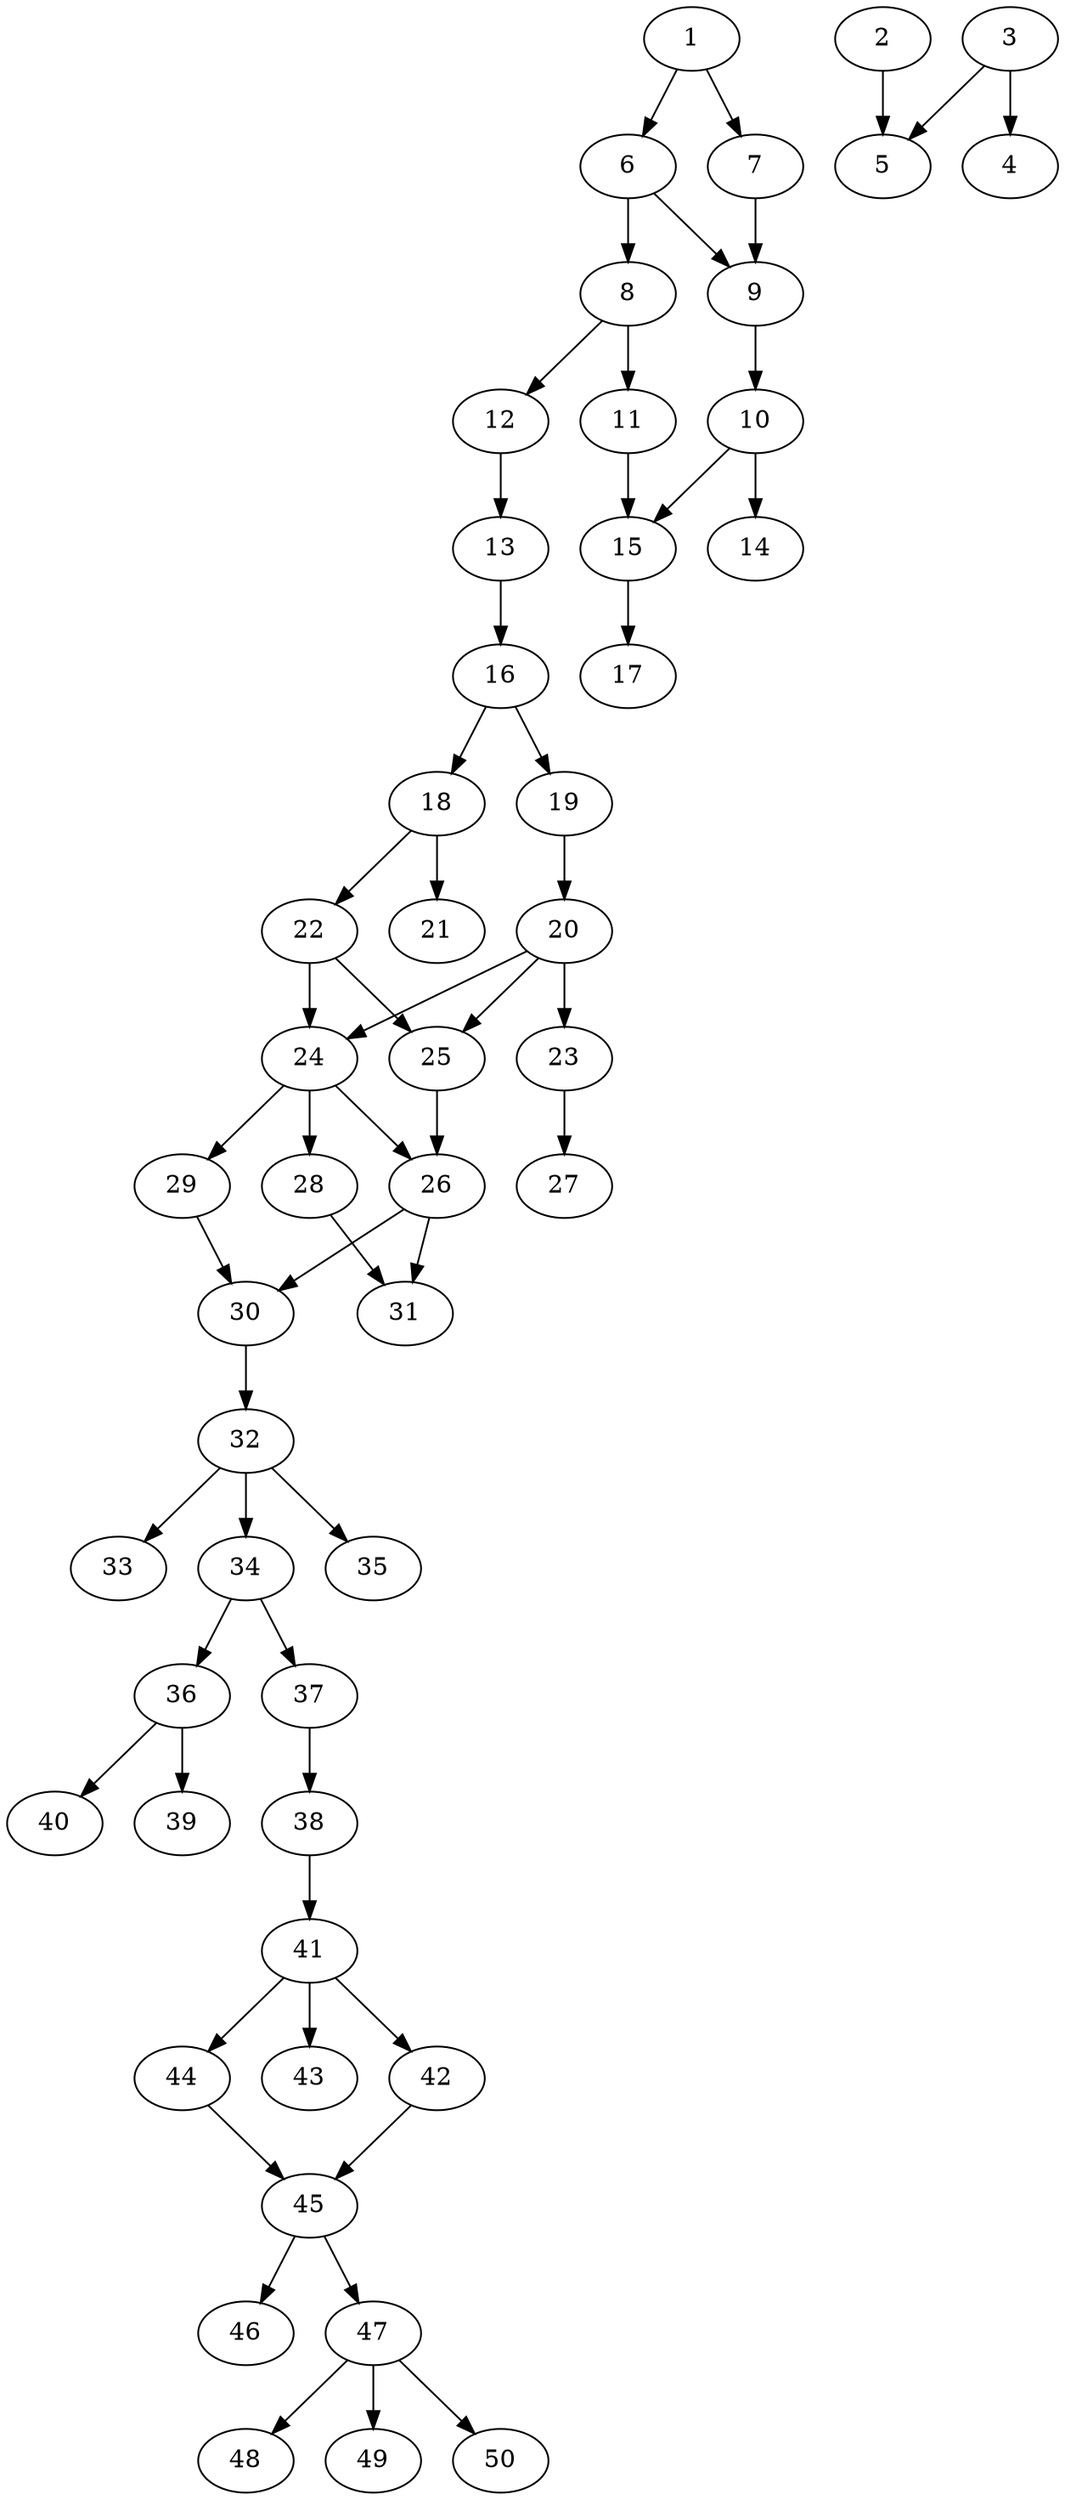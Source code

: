 // DAG automatically generated by daggen at Thu Oct  3 14:07:56 2019
// ./daggen --dot -n 50 --ccr 0.3 --fat 0.3 --regular 0.5 --density 0.5 --mindata 5242880 --maxdata 52428800 
digraph G {
  1 [size="143803733", alpha="0.19", expect_size="43141120"] 
  1 -> 6 [size ="43141120"]
  1 -> 7 [size ="43141120"]
  2 [size="115101013", alpha="0.01", expect_size="34530304"] 
  2 -> 5 [size ="34530304"]
  3 [size="64600747", alpha="0.13", expect_size="19380224"] 
  3 -> 4 [size ="19380224"]
  3 -> 5 [size ="19380224"]
  4 [size="94313813", alpha="0.09", expect_size="28294144"] 
  5 [size="68423680", alpha="0.01", expect_size="20527104"] 
  6 [size="170318507", alpha="0.06", expect_size="51095552"] 
  6 -> 8 [size ="51095552"]
  6 -> 9 [size ="51095552"]
  7 [size="129515520", alpha="0.03", expect_size="38854656"] 
  7 -> 9 [size ="38854656"]
  8 [size="172373333", alpha="0.17", expect_size="51712000"] 
  8 -> 11 [size ="51712000"]
  8 -> 12 [size ="51712000"]
  9 [size="69860693", alpha="0.19", expect_size="20958208"] 
  9 -> 10 [size ="20958208"]
  10 [size="38853973", alpha="0.08", expect_size="11656192"] 
  10 -> 14 [size ="11656192"]
  10 -> 15 [size ="11656192"]
  11 [size="36379307", alpha="0.05", expect_size="10913792"] 
  11 -> 15 [size ="10913792"]
  12 [size="24982187", alpha="0.05", expect_size="7494656"] 
  12 -> 13 [size ="7494656"]
  13 [size="36683093", alpha="0.06", expect_size="11004928"] 
  13 -> 16 [size ="11004928"]
  14 [size="142336000", alpha="0.05", expect_size="42700800"] 
  15 [size="52312747", alpha="0.11", expect_size="15693824"] 
  15 -> 17 [size ="15693824"]
  16 [size="61303467", alpha="0.01", expect_size="18391040"] 
  16 -> 18 [size ="18391040"]
  16 -> 19 [size ="18391040"]
  17 [size="104635733", alpha="0.02", expect_size="31390720"] 
  18 [size="128395947", alpha="0.04", expect_size="38518784"] 
  18 -> 21 [size ="38518784"]
  18 -> 22 [size ="38518784"]
  19 [size="101454507", alpha="0.19", expect_size="30436352"] 
  19 -> 20 [size ="30436352"]
  20 [size="93156693", alpha="0.16", expect_size="27947008"] 
  20 -> 23 [size ="27947008"]
  20 -> 24 [size ="27947008"]
  20 -> 25 [size ="27947008"]
  21 [size="152200533", alpha="0.09", expect_size="45660160"] 
  22 [size="33764693", alpha="0.15", expect_size="10129408"] 
  22 -> 24 [size ="10129408"]
  22 -> 25 [size ="10129408"]
  23 [size="74741760", alpha="0.07", expect_size="22422528"] 
  23 -> 27 [size ="22422528"]
  24 [size="118244693", alpha="0.08", expect_size="35473408"] 
  24 -> 26 [size ="35473408"]
  24 -> 28 [size ="35473408"]
  24 -> 29 [size ="35473408"]
  25 [size="160228693", alpha="0.16", expect_size="48068608"] 
  25 -> 26 [size ="48068608"]
  26 [size="92596907", alpha="0.03", expect_size="27779072"] 
  26 -> 30 [size ="27779072"]
  26 -> 31 [size ="27779072"]
  27 [size="103775573", alpha="0.05", expect_size="31132672"] 
  28 [size="117722453", alpha="0.06", expect_size="35316736"] 
  28 -> 31 [size ="35316736"]
  29 [size="147172693", alpha="0.14", expect_size="44151808"] 
  29 -> 30 [size ="44151808"]
  30 [size="135526400", alpha="0.05", expect_size="40657920"] 
  30 -> 32 [size ="40657920"]
  31 [size="102324907", alpha="0.18", expect_size="30697472"] 
  32 [size="173902507", alpha="0.12", expect_size="52170752"] 
  32 -> 33 [size ="52170752"]
  32 -> 34 [size ="52170752"]
  32 -> 35 [size ="52170752"]
  33 [size="133311147", alpha="0.09", expect_size="39993344"] 
  34 [size="27682133", alpha="0.01", expect_size="8304640"] 
  34 -> 36 [size ="8304640"]
  34 -> 37 [size ="8304640"]
  35 [size="91136000", alpha="0.18", expect_size="27340800"] 
  36 [size="60050773", alpha="0.01", expect_size="18015232"] 
  36 -> 39 [size ="18015232"]
  36 -> 40 [size ="18015232"]
  37 [size="87268693", alpha="0.14", expect_size="26180608"] 
  37 -> 38 [size ="26180608"]
  38 [size="127542613", alpha="0.02", expect_size="38262784"] 
  38 -> 41 [size ="38262784"]
  39 [size="21196800", alpha="0.00", expect_size="6359040"] 
  40 [size="135198720", alpha="0.08", expect_size="40559616"] 
  41 [size="19060053", alpha="0.13", expect_size="5718016"] 
  41 -> 42 [size ="5718016"]
  41 -> 43 [size ="5718016"]
  41 -> 44 [size ="5718016"]
  42 [size="163549867", alpha="0.00", expect_size="49064960"] 
  42 -> 45 [size ="49064960"]
  43 [size="104311467", alpha="0.15", expect_size="31293440"] 
  44 [size="17844907", alpha="0.02", expect_size="5353472"] 
  44 -> 45 [size ="5353472"]
  45 [size="29013333", alpha="0.07", expect_size="8704000"] 
  45 -> 46 [size ="8704000"]
  45 -> 47 [size ="8704000"]
  46 [size="172646400", alpha="0.02", expect_size="51793920"] 
  47 [size="20722347", alpha="0.08", expect_size="6216704"] 
  47 -> 48 [size ="6216704"]
  47 -> 49 [size ="6216704"]
  47 -> 50 [size ="6216704"]
  48 [size="132253013", alpha="0.06", expect_size="39675904"] 
  49 [size="146302293", alpha="0.02", expect_size="43890688"] 
  50 [size="146855253", alpha="0.12", expect_size="44056576"] 
}
